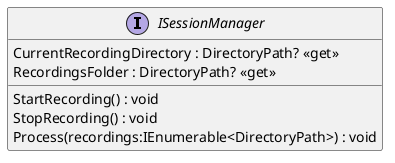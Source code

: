 @startuml
interface ISessionManager {
    CurrentRecordingDirectory : DirectoryPath? <<get>>
    RecordingsFolder : DirectoryPath? <<get>>
    StartRecording() : void
    StopRecording() : void
    Process(recordings:IEnumerable<DirectoryPath>) : void
}
@enduml
